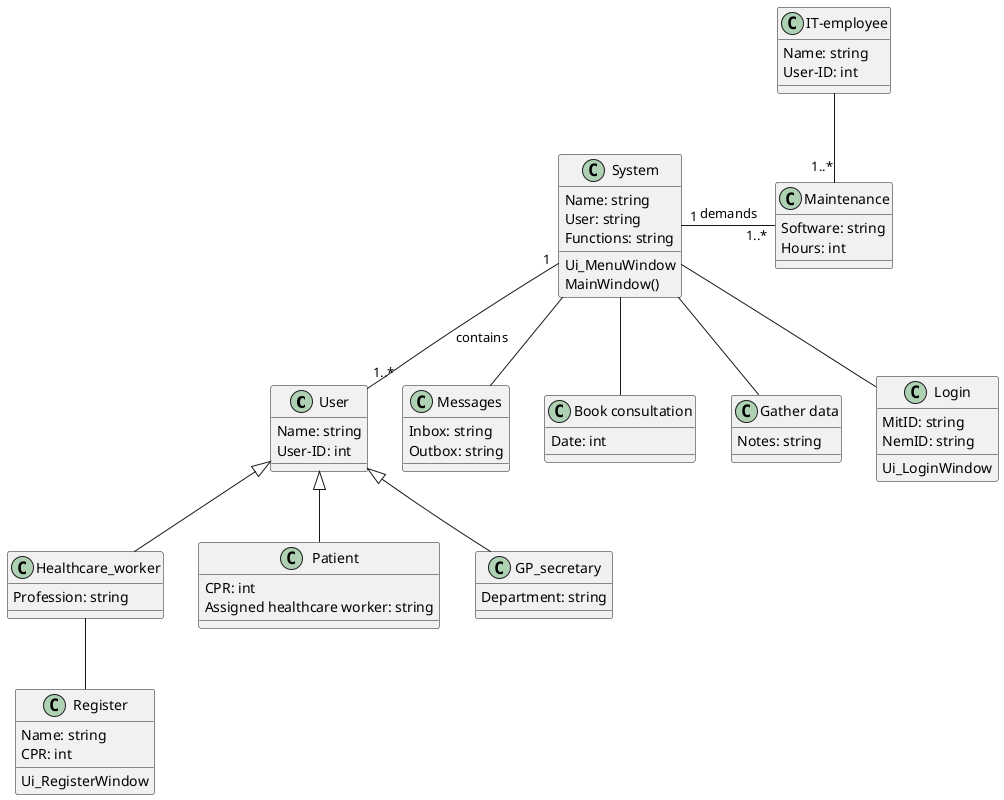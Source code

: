 @startuml
'https://plantuml.com/class-diagram

class User {
Name: string
User-ID: int
}
Healthcare_worker -up-|> User
class Healthcare_worker {
Profession: string
}
class Patient {
CPR: int
Assigned healthcare worker: string
}
Patient -up-|> User
class GP_secretary {
Department: string
}
GP_secretary -up-|> User
class System {
Name: string
User: string
Functions: string
{method} Ui_MenuWindow
MainWindow()
}
System "1"-down-"1..*" User :contains
class Maintenance {
Software: string
Hours: int
}
System "1"-right-"1..*" Maintenance :demands
class "IT-employee" {
Name: string
User-ID: int
}
"IT-employee" -- "1..*" Maintenance

class Messages {
Inbox: string
Outbox: string
}
class "Book consultation" {
Date: int
}
class "Gather data" {
Notes: string
}
class "Register" {
Name: string
CPR: int
{method} Ui_RegisterWindow
}
class "Login" {
MitID: string
NemID: string
{method} Ui_LoginWindow
}


System -- Messages
System -- "Book consultation"
System -- "Gather data"
Healthcare_worker -- "Register"
System -- "Login"




@enduml